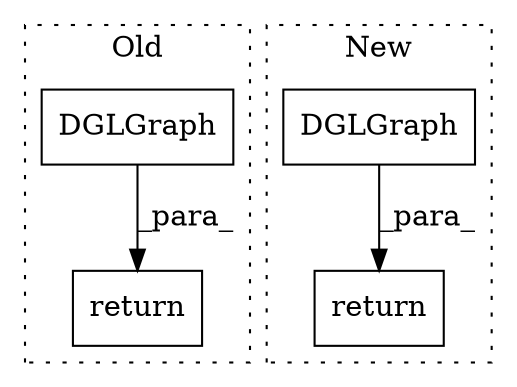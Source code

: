 digraph G {
subgraph cluster0 {
1 [label="return" a="41" s="23258" l="7" shape="box"];
4 [label="DGLGraph" a="32" s="23265,23317" l="9,1" shape="box"];
label = "Old";
style="dotted";
}
subgraph cluster1 {
2 [label="DGLGraph" a="32" s="23413,23443" l="9,1" shape="box"];
3 [label="return" a="41" s="23406" l="7" shape="box"];
label = "New";
style="dotted";
}
2 -> 3 [label="_para_"];
4 -> 1 [label="_para_"];
}